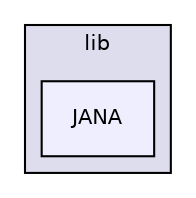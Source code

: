 digraph "src/lib/JANA" {
  compound=true
  node [ fontsize="10", fontname="Helvetica"];
  edge [ labelfontsize="10", labelfontname="Helvetica"];
  subgraph clusterdir_c85d3e3c5052e9ad9ce18c6863244a25 {
    graph [ bgcolor="#ddddee", pencolor="black", label="lib" fontname="Helvetica", fontsize="10", URL="dir_c85d3e3c5052e9ad9ce18c6863244a25.html"]
  dir_423c15e0e437427a80d6592e1fefdaf8 [shape=box, label="JANA", style="filled", fillcolor="#eeeeff", pencolor="black", URL="dir_423c15e0e437427a80d6592e1fefdaf8.html"];
  }
}
